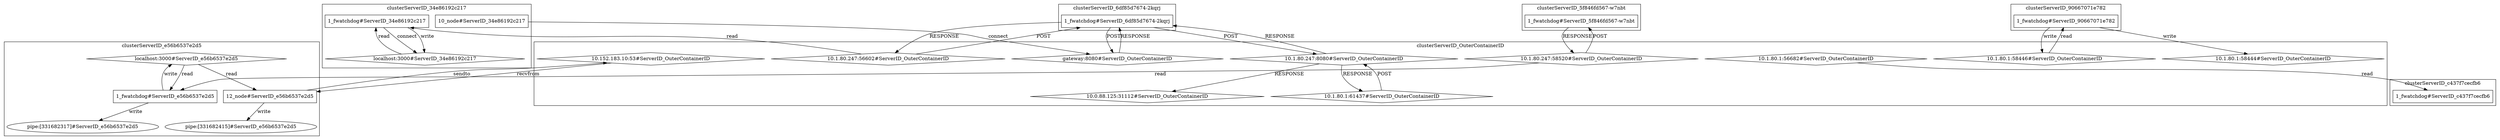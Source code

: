 digraph G {
	"10.1.80.247:56602#ServerID_OuterContainerID"->"1_fwatchdog#ServerID_6df85d7674-2kqrj"[ label="POST" ];
	"1_fwatchdog#ServerID_6df85d7674-2kqrj"->"gateway:8080#ServerID_OuterContainerID"[ label="POST" ];
	"1_fwatchdog#ServerID_5f846fd567-w7nbt"->"10.1.80.247:58520#ServerID_OuterContainerID"[ label="RESPONSE" ];
	"10.1.80.247:58520#ServerID_OuterContainerID"->"1_fwatchdog#ServerID_5f846fd567-w7nbt"[ label="POST" ];
	"1_fwatchdog#ServerID_6df85d7674-2kqrj"->"10.1.80.247:56602#ServerID_OuterContainerID"[ label="RESPONSE" ];
	"1_fwatchdog#ServerID_6df85d7674-2kqrj"->"10.1.80.247:8080#ServerID_OuterContainerID"[ label="POST" ];
	"10.1.80.247:8080#ServerID_OuterContainerID"->"1_fwatchdog#ServerID_6df85d7674-2kqrj"[ label="RESPONSE" ];
	"gateway:8080#ServerID_OuterContainerID"->"1_fwatchdog#ServerID_6df85d7674-2kqrj"[ label="RESPONSE" ];
	"1_fwatchdog#ServerID_90667071e782"->"10.1.80.1:58444#ServerID_OuterContainerID"[ label="write" ];
	"10.1.80.1:58446#ServerID_OuterContainerID"->"1_fwatchdog#ServerID_90667071e782"[ label="read" ];
	"1_fwatchdog#ServerID_34e86192c217"->"localhost:3000#ServerID_34e86192c217"[ label="connect" ];
	"1_fwatchdog#ServerID_34e86192c217"->"localhost:3000#ServerID_34e86192c217"[ label="write" ];
	"10.1.80.247:56602#ServerID_OuterContainerID"->"1_fwatchdog#ServerID_34e86192c217"[ label="read" ];
	"localhost:3000#ServerID_34e86192c217"->"1_fwatchdog#ServerID_34e86192c217"[ label="read" ];
	"1_fwatchdog#ServerID_90667071e782"->"10.1.80.1:58446#ServerID_OuterContainerID"[ label="write" ];
	"localhost:3000#ServerID_e56b6537e2d5"->"1_fwatchdog#ServerID_e56b6537e2d5"[ label="read" ];
	"1_fwatchdog#ServerID_e56b6537e2d5"->"pipe:[331682317]#ServerID_e56b6537e2d5"[ label="write" ];
	"10.1.80.1:56682#ServerID_OuterContainerID"->"1_fwatchdog#ServerID_c437f7cecfb6"[ label="read" ];
	"1_fwatchdog#ServerID_e56b6537e2d5"->"localhost:3000#ServerID_e56b6537e2d5"[ label="write" ];
	"localhost:3000#ServerID_e56b6537e2d5"->"12_node#ServerID_e56b6537e2d5"[ label="read" ];
	"10_node#ServerID_34e86192c217"->"gateway:8080#ServerID_OuterContainerID"[ label="connect" ];
	"10.1.80.247:58520#ServerID_OuterContainerID"->"1_fwatchdog#ServerID_e56b6537e2d5"[ label="read" ];
	"12_node#ServerID_e56b6537e2d5"->"pipe:[331682415]#ServerID_e56b6537e2d5"[ label="write" ];
	"10.152.183.10:53#ServerID_OuterContainerID"->"12_node#ServerID_e56b6537e2d5"[ label="recvfrom" ];
	"12_node#ServerID_e56b6537e2d5"->"10.152.183.10:53#ServerID_OuterContainerID"[ label="sendto" ];
	"10.1.80.1:61437#ServerID_OuterContainerID"->"10.1.80.247:8080#ServerID_OuterContainerID"[ label="POST" ];
	"10.1.80.247:8080#ServerID_OuterContainerID"->"10.1.80.1:61437#ServerID_OuterContainerID"[ label="RESPONSE" ];
	"10.1.80.247:8080#ServerID_OuterContainerID"->"10.0.88.125:31112#ServerID_OuterContainerID"[ label="RESPONSE" ];
	subgraph "clusterServerID_34e86192c217" {
	label="clusterServerID_34e86192c217";
	"10_node#ServerID_34e86192c217" [ shape=box ];
	"1_fwatchdog#ServerID_34e86192c217" [ shape=box ];
	"localhost:3000#ServerID_34e86192c217" [ shape=diamond ];

}
;
	subgraph "clusterServerID_5f846fd567-w7nbt" {
	label="clusterServerID_5f846fd567-w7nbt";
	"1_fwatchdog#ServerID_5f846fd567-w7nbt" [ shape=box ];

}
;
	subgraph "clusterServerID_6df85d7674-2kqrj" {
	label="clusterServerID_6df85d7674-2kqrj";
	"1_fwatchdog#ServerID_6df85d7674-2kqrj" [ shape=box ];

}
;
	subgraph "clusterServerID_90667071e782" {
	label="clusterServerID_90667071e782";
	"1_fwatchdog#ServerID_90667071e782" [ shape=box ];

}
;
	subgraph "clusterServerID_OuterContainerID" {
	label="clusterServerID_OuterContainerID";
	"10.0.88.125:31112#ServerID_OuterContainerID" [ shape=diamond ];
	"10.1.80.1:56682#ServerID_OuterContainerID" [ shape=diamond ];
	"10.1.80.1:58444#ServerID_OuterContainerID" [ shape=diamond ];
	"10.1.80.1:58446#ServerID_OuterContainerID" [ shape=diamond ];
	"10.1.80.1:61437#ServerID_OuterContainerID" [ shape=diamond ];
	"10.1.80.247:56602#ServerID_OuterContainerID" [ shape=diamond ];
	"10.1.80.247:58520#ServerID_OuterContainerID" [ shape=diamond ];
	"10.1.80.247:8080#ServerID_OuterContainerID" [ shape=diamond ];
	"10.152.183.10:53#ServerID_OuterContainerID" [ shape=diamond ];
	"gateway:8080#ServerID_OuterContainerID" [ shape=diamond ];

}
;
	subgraph "clusterServerID_c437f7cecfb6" {
	label="clusterServerID_c437f7cecfb6";
	"1_fwatchdog#ServerID_c437f7cecfb6" [ shape=box ];

}
;
	subgraph "clusterServerID_e56b6537e2d5" {
	label="clusterServerID_e56b6537e2d5";
	"12_node#ServerID_e56b6537e2d5" [ shape=box ];
	"1_fwatchdog#ServerID_e56b6537e2d5" [ shape=box ];
	"localhost:3000#ServerID_e56b6537e2d5" [ shape=diamond ];
	"pipe:[331682317]#ServerID_e56b6537e2d5" [ shape=ellipse ];
	"pipe:[331682415]#ServerID_e56b6537e2d5" [ shape=ellipse ];

}
;

}
